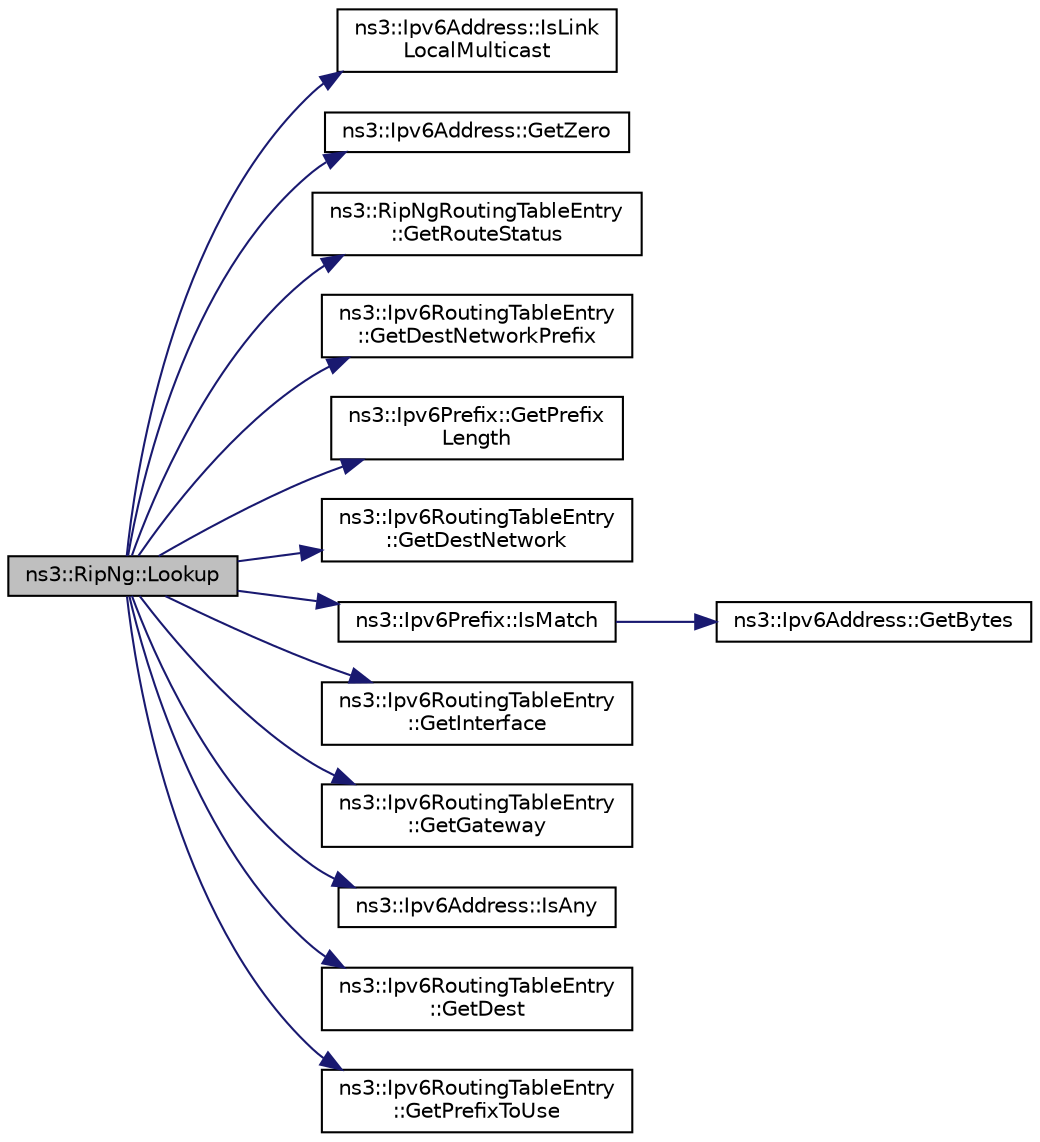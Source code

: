 digraph "ns3::RipNg::Lookup"
{
  edge [fontname="Helvetica",fontsize="10",labelfontname="Helvetica",labelfontsize="10"];
  node [fontname="Helvetica",fontsize="10",shape=record];
  rankdir="LR";
  Node1 [label="ns3::RipNg::Lookup",height=0.2,width=0.4,color="black", fillcolor="grey75", style="filled", fontcolor="black"];
  Node1 -> Node2 [color="midnightblue",fontsize="10",style="solid"];
  Node2 [label="ns3::Ipv6Address::IsLink\lLocalMulticast",height=0.2,width=0.4,color="black", fillcolor="white", style="filled",URL="$d5/de6/classns3_1_1Ipv6Address.html#aa42014ff8e114b2b4295b3ca289f80bf",tooltip="If the IPv6 address is link-local multicast (ff02::/16). "];
  Node1 -> Node3 [color="midnightblue",fontsize="10",style="solid"];
  Node3 [label="ns3::Ipv6Address::GetZero",height=0.2,width=0.4,color="black", fillcolor="white", style="filled",URL="$d5/de6/classns3_1_1Ipv6Address.html#a63a34bdb1505e05fbdd07d316d0bd7e6",tooltip="Get the 0 (::) Ipv6Address. "];
  Node1 -> Node4 [color="midnightblue",fontsize="10",style="solid"];
  Node4 [label="ns3::RipNgRoutingTableEntry\l::GetRouteStatus",height=0.2,width=0.4,color="black", fillcolor="white", style="filled",URL="$d7/dae/classns3_1_1RipNgRoutingTableEntry.html#aa33f251505db372e0baa6dcedacb1d30",tooltip="Get the route status. "];
  Node1 -> Node5 [color="midnightblue",fontsize="10",style="solid"];
  Node5 [label="ns3::Ipv6RoutingTableEntry\l::GetDestNetworkPrefix",height=0.2,width=0.4,color="black", fillcolor="white", style="filled",URL="$d8/d6d/classns3_1_1Ipv6RoutingTableEntry.html#ac72d00a536d36edc5ff939e1c7c6f9aa",tooltip="Get the destination prefix. "];
  Node1 -> Node6 [color="midnightblue",fontsize="10",style="solid"];
  Node6 [label="ns3::Ipv6Prefix::GetPrefix\lLength",height=0.2,width=0.4,color="black", fillcolor="white", style="filled",URL="$dd/d0a/classns3_1_1Ipv6Prefix.html#a716223a170c0127b3e5bed1b91166dcb",tooltip="Get prefix length. "];
  Node1 -> Node7 [color="midnightblue",fontsize="10",style="solid"];
  Node7 [label="ns3::Ipv6RoutingTableEntry\l::GetDestNetwork",height=0.2,width=0.4,color="black", fillcolor="white", style="filled",URL="$d8/d6d/classns3_1_1Ipv6RoutingTableEntry.html#a1b2e825a0db0168e0e6fd91f02b5323e",tooltip="Get the destination network. "];
  Node1 -> Node8 [color="midnightblue",fontsize="10",style="solid"];
  Node8 [label="ns3::Ipv6Prefix::IsMatch",height=0.2,width=0.4,color="black", fillcolor="white", style="filled",URL="$dd/d0a/classns3_1_1Ipv6Prefix.html#a5f3b3a0cf052a6da31c4be0f15be53f2",tooltip="If the Address match the type. "];
  Node8 -> Node9 [color="midnightblue",fontsize="10",style="solid"];
  Node9 [label="ns3::Ipv6Address::GetBytes",height=0.2,width=0.4,color="black", fillcolor="white", style="filled",URL="$d5/de6/classns3_1_1Ipv6Address.html#ab0584d5f11901b3a560be98afe358648",tooltip="Get the bytes corresponding to the address. "];
  Node1 -> Node10 [color="midnightblue",fontsize="10",style="solid"];
  Node10 [label="ns3::Ipv6RoutingTableEntry\l::GetInterface",height=0.2,width=0.4,color="black", fillcolor="white", style="filled",URL="$d8/d6d/classns3_1_1Ipv6RoutingTableEntry.html#ac0af24faeeb9efead20dbfd24c3d29d9",tooltip="Get the interface index. "];
  Node1 -> Node11 [color="midnightblue",fontsize="10",style="solid"];
  Node11 [label="ns3::Ipv6RoutingTableEntry\l::GetGateway",height=0.2,width=0.4,color="black", fillcolor="white", style="filled",URL="$d8/d6d/classns3_1_1Ipv6RoutingTableEntry.html#aa697dd576f734b783261ebb4d6f1a000",tooltip="Get the gateway. "];
  Node1 -> Node12 [color="midnightblue",fontsize="10",style="solid"];
  Node12 [label="ns3::Ipv6Address::IsAny",height=0.2,width=0.4,color="black", fillcolor="white", style="filled",URL="$d5/de6/classns3_1_1Ipv6Address.html#a6f15ff7a41a6ae2171cdeda2a53179b8",tooltip="If the IPv6 address is the \"Any\" address. "];
  Node1 -> Node13 [color="midnightblue",fontsize="10",style="solid"];
  Node13 [label="ns3::Ipv6RoutingTableEntry\l::GetDest",height=0.2,width=0.4,color="black", fillcolor="white", style="filled",URL="$d8/d6d/classns3_1_1Ipv6RoutingTableEntry.html#a524d3fd03456bd33802a1053c0cc92c0",tooltip="Get the destination. "];
  Node1 -> Node14 [color="midnightblue",fontsize="10",style="solid"];
  Node14 [label="ns3::Ipv6RoutingTableEntry\l::GetPrefixToUse",height=0.2,width=0.4,color="black", fillcolor="white", style="filled",URL="$d8/d6d/classns3_1_1Ipv6RoutingTableEntry.html#a864ea62c2631d333718c35f8a887a09a",tooltip="Get the prefix to use (for multihomed link). "];
}
